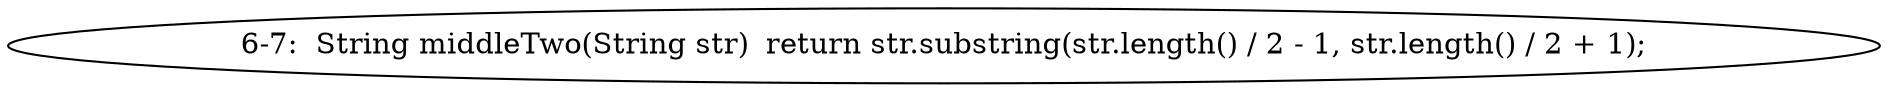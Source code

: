 digraph result_test { 
// graph-vertices
  a1  [label="6-7:  String middleTwo(String str)	return str.substring(str.length() / 2 - 1, str.length() / 2 + 1);"]; 
// graph-edges
}